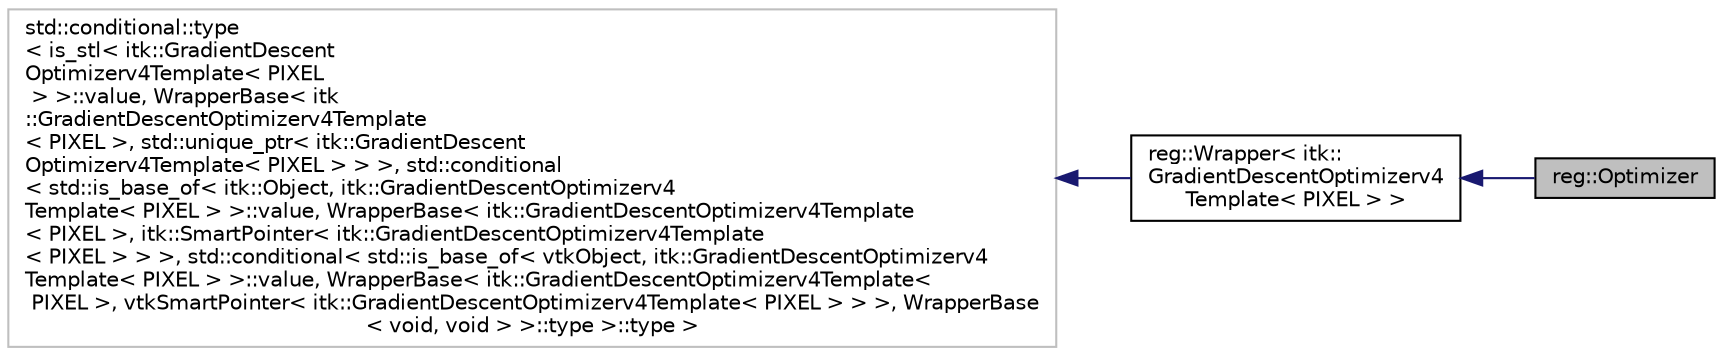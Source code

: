digraph "reg::Optimizer"
{
  edge [fontname="Helvetica",fontsize="10",labelfontname="Helvetica",labelfontsize="10"];
  node [fontname="Helvetica",fontsize="10",shape=record];
  rankdir="LR";
  Node4 [label="reg::Optimizer",height=0.2,width=0.4,color="black", fillcolor="grey75", style="filled", fontcolor="black"];
  Node5 -> Node4 [dir="back",color="midnightblue",fontsize="10",style="solid",fontname="Helvetica"];
  Node5 [label="reg::Wrapper\< itk::\lGradientDescentOptimizerv4\lTemplate\< PIXEL \> \>",height=0.2,width=0.4,color="black", fillcolor="white", style="filled",URL="$structreg_1_1_wrapper.html"];
  Node6 -> Node5 [dir="back",color="midnightblue",fontsize="10",style="solid",fontname="Helvetica"];
  Node6 [label="std::conditional::type\l\< is_stl\< itk::GradientDescent\lOptimizerv4Template\< PIXEL\l \> \>::value, WrapperBase\< itk\l::GradientDescentOptimizerv4Template\l\< PIXEL \>, std::unique_ptr\< itk::GradientDescent\lOptimizerv4Template\< PIXEL \> \> \>, std::conditional\l\< std::is_base_of\< itk::Object, itk::GradientDescentOptimizerv4\lTemplate\< PIXEL \> \>::value, WrapperBase\< itk::GradientDescentOptimizerv4Template\l\< PIXEL \>, itk::SmartPointer\< itk::GradientDescentOptimizerv4Template\l\< PIXEL \> \> \>, std::conditional\< std::is_base_of\< vtkObject, itk::GradientDescentOptimizerv4\lTemplate\< PIXEL \> \>::value, WrapperBase\< itk::GradientDescentOptimizerv4Template\<\l PIXEL \>, vtkSmartPointer\< itk::GradientDescentOptimizerv4Template\< PIXEL \> \> \>, WrapperBase\l\< void, void \> \>::type \>::type \>",height=0.2,width=0.4,color="grey75", fillcolor="white", style="filled"];
}
